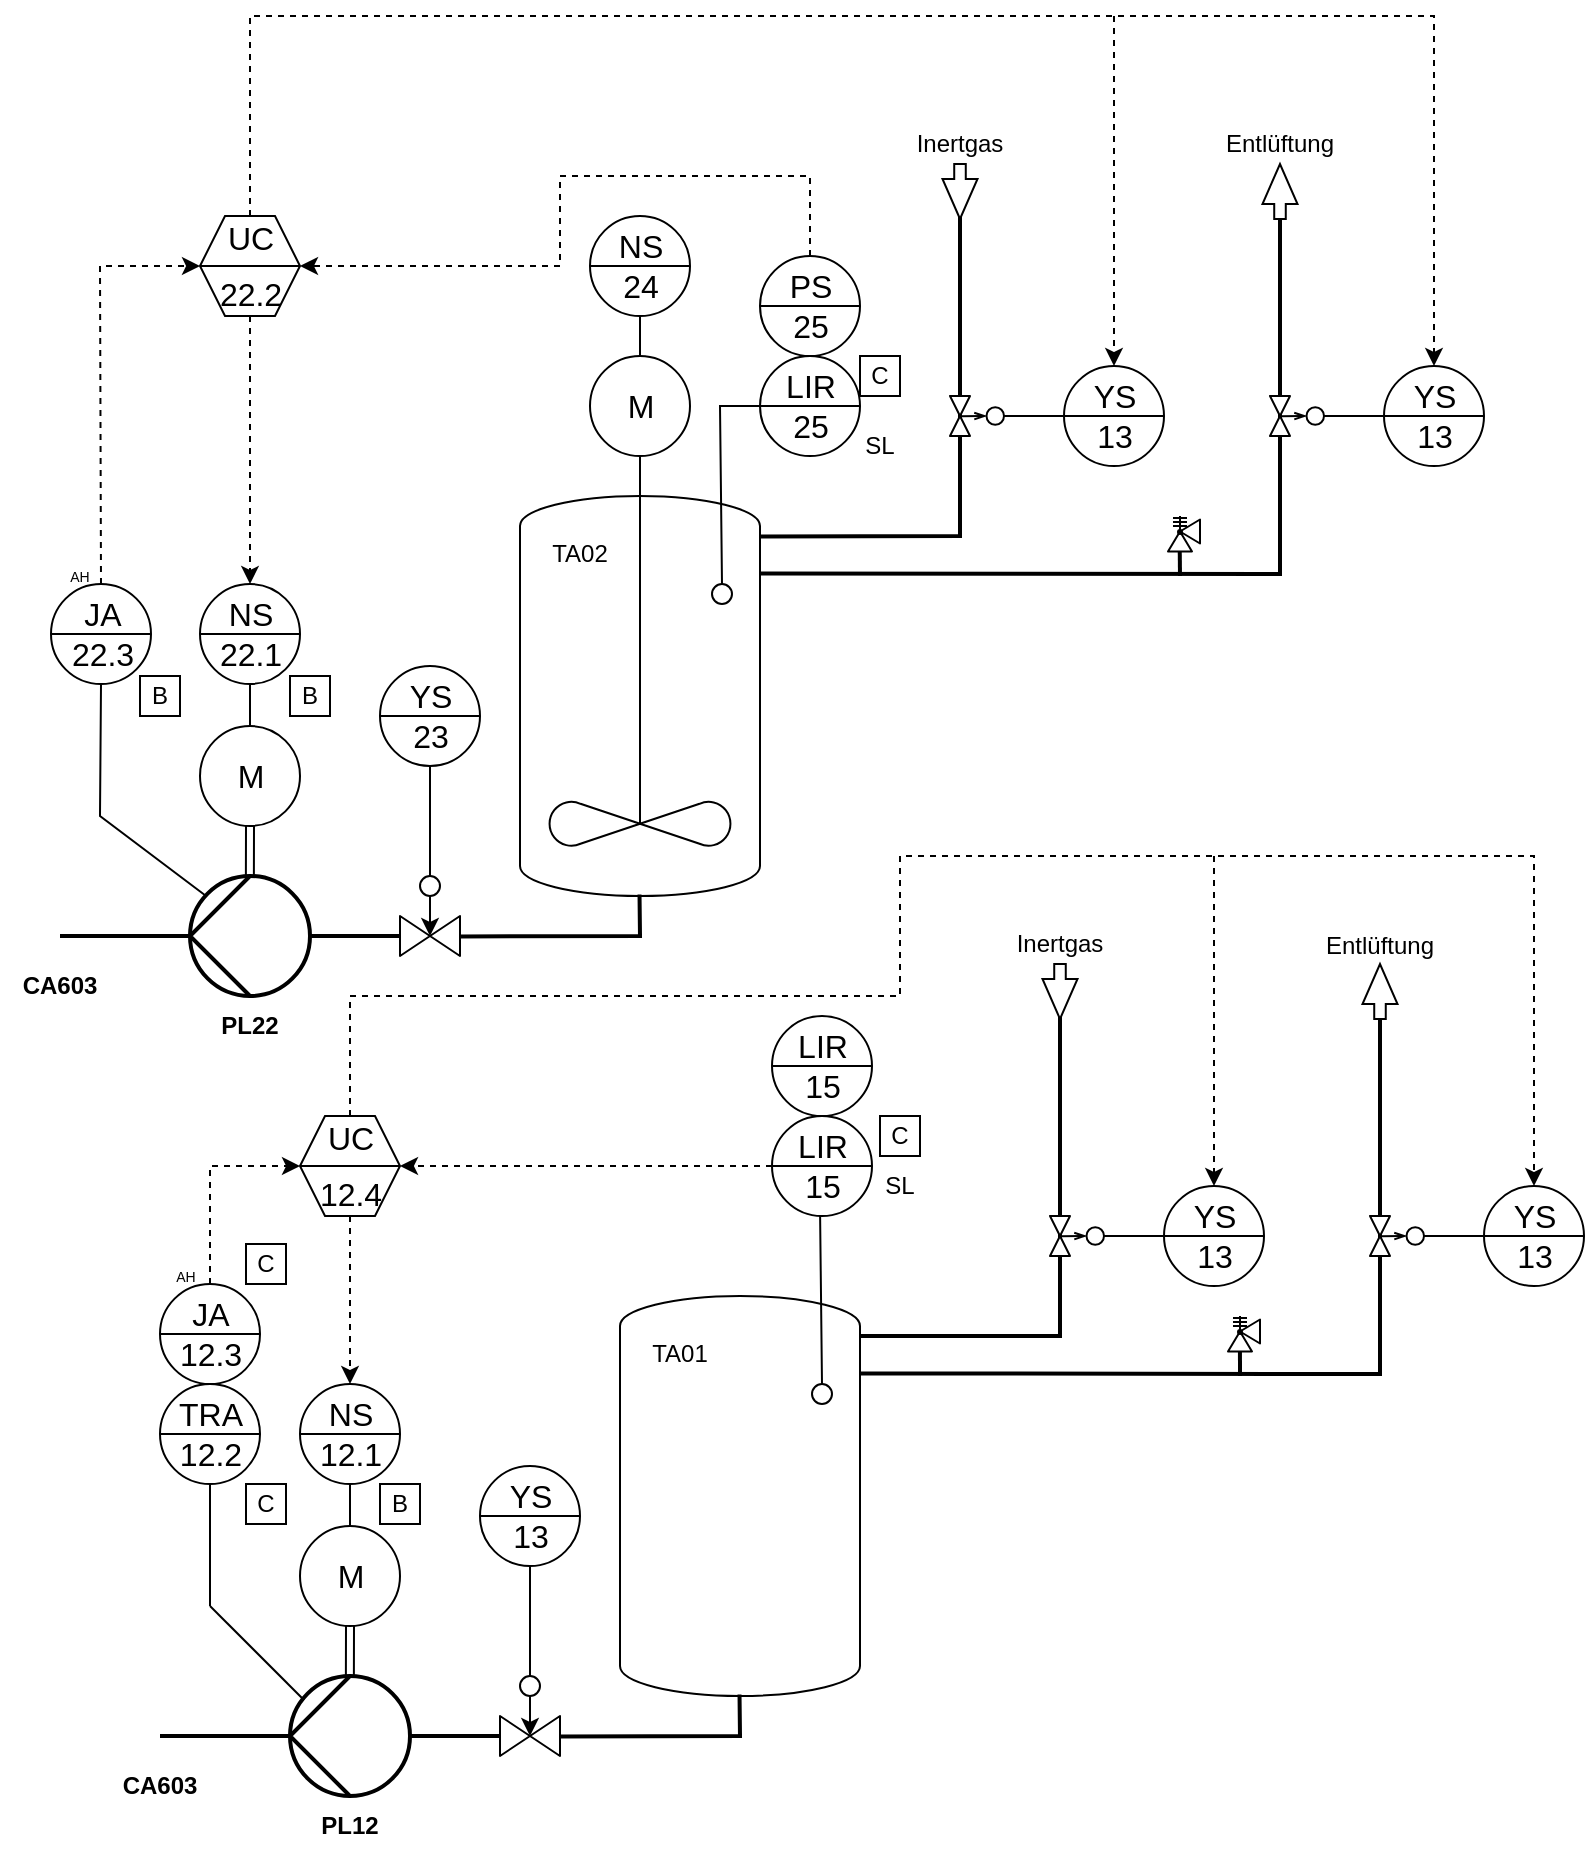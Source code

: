 <mxfile version="22.1.2" type="device">
  <diagram name="Page-1" id="qW39JcqbQnVajfrTr7IP">
    <mxGraphModel dx="665" dy="453" grid="1" gridSize="10" guides="1" tooltips="1" connect="1" arrows="1" fold="1" page="1" pageScale="1" pageWidth="850" pageHeight="1100" math="0" shadow="0">
      <root>
        <mxCell id="0" />
        <mxCell id="1" parent="0" />
        <mxCell id="VSIo94IfT64aYqF4Eojm-2" value="" style="shape=mxgraph.pid.vessels.pressurized_vessel;html=1;pointerEvents=1;align=center;verticalLabelPosition=bottom;verticalAlign=top;dashed=0;" parent="1" vertex="1">
          <mxGeometry x="380" y="260" width="120" height="200" as="geometry" />
        </mxCell>
        <mxCell id="VSIo94IfT64aYqF4Eojm-10" value="NS&lt;br style=&quot;font-size: 16px;&quot;&gt;24&lt;br style=&quot;font-size: 16px;&quot;&gt; " style="html=1;outlineConnect=0;align=center;dashed=0;aspect=fixed;shape=mxgraph.pid2inst.discInst;mounting=room;fontSize=16;" parent="1" vertex="1">
          <mxGeometry x="415" y="120" width="50" height="50" as="geometry" />
        </mxCell>
        <mxCell id="VSIo94IfT64aYqF4Eojm-12" value="M" style="dashed=0;outlineConnect=0;align=center;html=1;shape=mxgraph.pid.engines.electric_motor;fontSize=16;aspect=fixed;" parent="1" vertex="1">
          <mxGeometry x="415" y="190" width="50" height="50" as="geometry" />
        </mxCell>
        <mxCell id="VSIo94IfT64aYqF4Eojm-13" value="" style="shape=mxgraph.pid.agitators.agitator_(propeller);html=1;pointerEvents=1;align=center;verticalLabelPosition=bottom;verticalAlign=top;dashed=0;" parent="1" vertex="1">
          <mxGeometry x="394" y="304" width="92" height="132" as="geometry" />
        </mxCell>
        <mxCell id="VSIo94IfT64aYqF4Eojm-14" value="" style="endArrow=none;html=1;rounded=0;entryX=0.5;entryY=1;entryDx=0;entryDy=0;entryPerimeter=0;" parent="1" target="VSIo94IfT64aYqF4Eojm-12" edge="1">
          <mxGeometry width="50" height="50" relative="1" as="geometry">
            <mxPoint x="440" y="304" as="sourcePoint" />
            <mxPoint x="490" y="254" as="targetPoint" />
          </mxGeometry>
        </mxCell>
        <mxCell id="VSIo94IfT64aYqF4Eojm-15" value="" style="endArrow=none;html=1;rounded=0;entryX=0.5;entryY=1;entryDx=0;entryDy=0;exitX=0.5;exitY=0;exitDx=0;exitDy=0;exitPerimeter=0;" parent="1" source="VSIo94IfT64aYqF4Eojm-12" target="VSIo94IfT64aYqF4Eojm-10" edge="1">
          <mxGeometry width="50" height="50" relative="1" as="geometry">
            <mxPoint x="380" y="370" as="sourcePoint" />
            <mxPoint x="430" y="320" as="targetPoint" />
          </mxGeometry>
        </mxCell>
        <mxCell id="VSIo94IfT64aYqF4Eojm-16" value="TA02" style="text;strokeColor=none;align=center;fillColor=none;html=1;verticalAlign=middle;whiteSpace=wrap;rounded=0;" parent="1" vertex="1">
          <mxGeometry x="380" y="274" width="60" height="30" as="geometry" />
        </mxCell>
        <mxCell id="VSIo94IfT64aYqF4Eojm-18" value="" style="ellipse;whiteSpace=wrap;html=1;aspect=fixed;" parent="1" vertex="1">
          <mxGeometry x="476" y="304" width="10" height="10" as="geometry" />
        </mxCell>
        <mxCell id="VSIo94IfT64aYqF4Eojm-19" value="" style="endArrow=none;html=1;rounded=0;exitX=0.5;exitY=0;exitDx=0;exitDy=0;" parent="1" source="VSIo94IfT64aYqF4Eojm-18" target="VSIo94IfT64aYqF4Eojm-17" edge="1">
          <mxGeometry width="50" height="50" relative="1" as="geometry">
            <mxPoint x="450" y="274" as="sourcePoint" />
            <mxPoint x="500" y="224" as="targetPoint" />
            <Array as="points">
              <mxPoint x="480" y="215" />
            </Array>
          </mxGeometry>
        </mxCell>
        <mxCell id="VSIo94IfT64aYqF4Eojm-34" value="" style="verticalLabelPosition=bottom;align=center;html=1;verticalAlign=top;pointerEvents=1;dashed=0;shape=mxgraph.pid2valves.valve;valveType=gate" parent="1" vertex="1">
          <mxGeometry x="320" y="470" width="30" height="20" as="geometry" />
        </mxCell>
        <mxCell id="VSIo94IfT64aYqF4Eojm-35" value="&lt;font style=&quot;font-size: 16px;&quot;&gt;YS&lt;br&gt;23&lt;/font&gt;&lt;br&gt; " style="html=1;outlineConnect=0;align=center;dashed=0;aspect=fixed;shape=mxgraph.pid2inst.discInst;mounting=room" parent="1" vertex="1">
          <mxGeometry x="310" y="345" width="50" height="50" as="geometry" />
        </mxCell>
        <mxCell id="VSIo94IfT64aYqF4Eojm-36" value="" style="group" parent="1" vertex="1" connectable="0">
          <mxGeometry x="500" y="190" width="90" height="60" as="geometry" />
        </mxCell>
        <mxCell id="VSIo94IfT64aYqF4Eojm-17" value="LIR&lt;br style=&quot;font-size: 16px;&quot;&gt;25&lt;br style=&quot;font-size: 16px;&quot;&gt; " style="html=1;outlineConnect=0;align=center;dashed=0;aspect=fixed;shape=mxgraph.pid2inst.discInst;mounting=room;fontSize=16;" parent="VSIo94IfT64aYqF4Eojm-36" vertex="1">
          <mxGeometry width="50" height="50" as="geometry" />
        </mxCell>
        <mxCell id="VSIo94IfT64aYqF4Eojm-20" value="SL" style="text;strokeColor=none;align=center;fillColor=none;html=1;verticalAlign=middle;whiteSpace=wrap;rounded=0;" parent="VSIo94IfT64aYqF4Eojm-36" vertex="1">
          <mxGeometry x="30" y="30" width="60" height="30" as="geometry" />
        </mxCell>
        <mxCell id="LFD4L2ISdzCojTMqFrCi-5" value="C" style="rounded=0;whiteSpace=wrap;html=1;" parent="VSIo94IfT64aYqF4Eojm-36" vertex="1">
          <mxGeometry x="50" width="20" height="20" as="geometry" />
        </mxCell>
        <mxCell id="VSIo94IfT64aYqF4Eojm-37" value="" style="endArrow=none;html=1;rounded=0;exitX=1;exitY=0.512;exitDx=0;exitDy=0;exitPerimeter=0;entryX=0.498;entryY=0.996;entryDx=0;entryDy=0;entryPerimeter=0;strokeWidth=2;" parent="1" source="VSIo94IfT64aYqF4Eojm-34" target="VSIo94IfT64aYqF4Eojm-2" edge="1">
          <mxGeometry width="50" height="50" relative="1" as="geometry">
            <mxPoint x="390" y="430" as="sourcePoint" />
            <mxPoint x="440" y="380" as="targetPoint" />
            <Array as="points">
              <mxPoint x="440" y="480" />
            </Array>
          </mxGeometry>
        </mxCell>
        <mxCell id="VSIo94IfT64aYqF4Eojm-38" value="" style="ellipse;whiteSpace=wrap;html=1;aspect=fixed;" parent="1" vertex="1">
          <mxGeometry x="330" y="450" width="10" height="10" as="geometry" />
        </mxCell>
        <mxCell id="VSIo94IfT64aYqF4Eojm-39" style="edgeStyle=orthogonalEdgeStyle;rounded=0;orthogonalLoop=1;jettySize=auto;html=1;entryX=0.508;entryY=0.485;entryDx=0;entryDy=0;entryPerimeter=0;" parent="1" source="VSIo94IfT64aYqF4Eojm-38" target="VSIo94IfT64aYqF4Eojm-34" edge="1">
          <mxGeometry relative="1" as="geometry" />
        </mxCell>
        <mxCell id="VSIo94IfT64aYqF4Eojm-41" value="" style="endArrow=none;html=1;rounded=0;entryX=0.5;entryY=1;entryDx=0;entryDy=0;exitX=0.5;exitY=0;exitDx=0;exitDy=0;" parent="1" source="VSIo94IfT64aYqF4Eojm-38" target="VSIo94IfT64aYqF4Eojm-35" edge="1">
          <mxGeometry width="50" height="50" relative="1" as="geometry">
            <mxPoint x="310" y="450" as="sourcePoint" />
            <mxPoint x="360" y="400" as="targetPoint" />
          </mxGeometry>
        </mxCell>
        <mxCell id="VSIo94IfT64aYqF4Eojm-42" value="" style="shape=mxgraph.pid.pumps_-_din.hydraulic;html=1;pointerEvents=1;align=center;verticalLabelPosition=bottom;verticalAlign=top;dashed=0;strokeWidth=2;direction=north;" parent="1" vertex="1">
          <mxGeometry x="215" y="450" width="60" height="60" as="geometry" />
        </mxCell>
        <mxCell id="VSIo94IfT64aYqF4Eojm-43" value="&lt;font style=&quot;font-size: 16px;&quot;&gt;NS&lt;br&gt;22.1&lt;/font&gt;&lt;br&gt; " style="html=1;outlineConnect=0;align=center;dashed=0;aspect=fixed;shape=mxgraph.pid2inst.discInst;mounting=room" parent="1" vertex="1">
          <mxGeometry x="220" y="304" width="50" height="50" as="geometry" />
        </mxCell>
        <mxCell id="VSIo94IfT64aYqF4Eojm-44" value="M" style="dashed=0;outlineConnect=0;align=center;html=1;shape=mxgraph.pid.engines.electric_motor;fontSize=16;aspect=fixed;" parent="1" vertex="1">
          <mxGeometry x="220" y="375" width="50" height="50" as="geometry" />
        </mxCell>
        <mxCell id="VSIo94IfT64aYqF4Eojm-45" value="" style="shape=link;html=1;rounded=0;exitX=0.5;exitY=1;exitDx=0;exitDy=0;exitPerimeter=0;entryX=1.003;entryY=0.499;entryDx=0;entryDy=0;entryPerimeter=0;" parent="1" source="VSIo94IfT64aYqF4Eojm-44" target="VSIo94IfT64aYqF4Eojm-42" edge="1">
          <mxGeometry width="100" relative="1" as="geometry">
            <mxPoint x="300" y="465" as="sourcePoint" />
            <mxPoint x="400" y="465" as="targetPoint" />
          </mxGeometry>
        </mxCell>
        <mxCell id="VSIo94IfT64aYqF4Eojm-46" value="" style="endArrow=none;html=1;rounded=0;entryX=0.5;entryY=1;entryDx=0;entryDy=0;exitX=0.5;exitY=0;exitDx=0;exitDy=0;exitPerimeter=0;" parent="1" source="VSIo94IfT64aYqF4Eojm-44" target="VSIo94IfT64aYqF4Eojm-43" edge="1">
          <mxGeometry width="50" height="50" relative="1" as="geometry">
            <mxPoint x="250" y="405" as="sourcePoint" />
            <mxPoint x="300" y="355" as="targetPoint" />
          </mxGeometry>
        </mxCell>
        <mxCell id="VSIo94IfT64aYqF4Eojm-47" value="" style="endArrow=none;html=1;rounded=0;entryX=-0.003;entryY=0.502;entryDx=0;entryDy=0;entryPerimeter=0;exitX=0.5;exitY=1;exitDx=0;exitDy=0;exitPerimeter=0;strokeWidth=2;" parent="1" source="VSIo94IfT64aYqF4Eojm-42" target="VSIo94IfT64aYqF4Eojm-34" edge="1">
          <mxGeometry width="50" height="50" relative="1" as="geometry">
            <mxPoint x="270" y="515" as="sourcePoint" />
            <mxPoint x="320" y="465" as="targetPoint" />
          </mxGeometry>
        </mxCell>
        <mxCell id="VSIo94IfT64aYqF4Eojm-48" value="" style="endArrow=none;html=1;rounded=0;entryX=0.5;entryY=0;entryDx=0;entryDy=0;entryPerimeter=0;strokeWidth=2;" parent="1" target="VSIo94IfT64aYqF4Eojm-42" edge="1">
          <mxGeometry width="50" height="50" relative="1" as="geometry">
            <mxPoint x="150" y="480" as="sourcePoint" />
            <mxPoint x="200" y="470" as="targetPoint" />
          </mxGeometry>
        </mxCell>
        <mxCell id="VSIo94IfT64aYqF4Eojm-49" value="PL22" style="text;strokeColor=none;align=center;fillColor=none;html=1;verticalAlign=middle;whiteSpace=wrap;rounded=0;fontStyle=1" parent="1" vertex="1">
          <mxGeometry x="215" y="510" width="60" height="30" as="geometry" />
        </mxCell>
        <mxCell id="VSIo94IfT64aYqF4Eojm-50" value="CA603" style="text;strokeColor=none;align=center;fillColor=none;html=1;verticalAlign=middle;whiteSpace=wrap;rounded=0;fontStyle=1" parent="1" vertex="1">
          <mxGeometry x="120" y="490" width="60" height="30" as="geometry" />
        </mxCell>
        <mxCell id="VSIo94IfT64aYqF4Eojm-51" value="" style="shape=mxgraph.pid.vessels.pressurized_vessel;html=1;pointerEvents=1;align=center;verticalLabelPosition=bottom;verticalAlign=top;dashed=0;" parent="1" vertex="1">
          <mxGeometry x="430" y="660" width="120" height="200" as="geometry" />
        </mxCell>
        <mxCell id="VSIo94IfT64aYqF4Eojm-57" value="TA01" style="text;strokeColor=none;align=center;fillColor=none;html=1;verticalAlign=middle;whiteSpace=wrap;rounded=0;" parent="1" vertex="1">
          <mxGeometry x="430" y="674" width="60" height="30" as="geometry" />
        </mxCell>
        <mxCell id="VSIo94IfT64aYqF4Eojm-58" value="" style="ellipse;whiteSpace=wrap;html=1;aspect=fixed;" parent="1" vertex="1">
          <mxGeometry x="526" y="704" width="10" height="10" as="geometry" />
        </mxCell>
        <mxCell id="VSIo94IfT64aYqF4Eojm-59" value="" style="endArrow=none;html=1;rounded=0;exitX=0.5;exitY=0;exitDx=0;exitDy=0;" parent="1" source="VSIo94IfT64aYqF4Eojm-58" target="VSIo94IfT64aYqF4Eojm-63" edge="1">
          <mxGeometry width="50" height="50" relative="1" as="geometry">
            <mxPoint x="500" y="674" as="sourcePoint" />
            <mxPoint x="550" y="624" as="targetPoint" />
            <Array as="points">
              <mxPoint x="530" y="615" />
            </Array>
          </mxGeometry>
        </mxCell>
        <mxCell id="VSIo94IfT64aYqF4Eojm-60" value="" style="verticalLabelPosition=bottom;align=center;html=1;verticalAlign=top;pointerEvents=1;dashed=0;shape=mxgraph.pid2valves.valve;valveType=gate" parent="1" vertex="1">
          <mxGeometry x="370" y="870" width="30" height="20" as="geometry" />
        </mxCell>
        <mxCell id="VSIo94IfT64aYqF4Eojm-61" value="&lt;font style=&quot;font-size: 16px;&quot;&gt;&lt;font style=&quot;font-size: 16px;&quot;&gt;YS&lt;br&gt;&lt;/font&gt;13&lt;/font&gt;&lt;br&gt; " style="html=1;outlineConnect=0;align=center;dashed=0;aspect=fixed;shape=mxgraph.pid2inst.discInst;mounting=room" parent="1" vertex="1">
          <mxGeometry x="360" y="745" width="50" height="50" as="geometry" />
        </mxCell>
        <mxCell id="VSIo94IfT64aYqF4Eojm-62" value="" style="group" parent="1" vertex="1" connectable="0">
          <mxGeometry x="510" y="560" width="90" height="60" as="geometry" />
        </mxCell>
        <mxCell id="VSIo94IfT64aYqF4Eojm-63" value="LIR&lt;br style=&quot;font-size: 16px;&quot;&gt;15&lt;br style=&quot;font-size: 16px;&quot;&gt; " style="html=1;outlineConnect=0;align=center;dashed=0;aspect=fixed;shape=mxgraph.pid2inst.discInst;mounting=room;fontSize=16;" parent="VSIo94IfT64aYqF4Eojm-62" vertex="1">
          <mxGeometry x="-4" y="10" width="50" height="50" as="geometry" />
        </mxCell>
        <mxCell id="VSIo94IfT64aYqF4Eojm-64" value="SL" style="text;strokeColor=none;align=center;fillColor=none;html=1;verticalAlign=middle;whiteSpace=wrap;rounded=0;" parent="VSIo94IfT64aYqF4Eojm-62" vertex="1">
          <mxGeometry x="30" y="30" width="60" height="30" as="geometry" />
        </mxCell>
        <mxCell id="LFD4L2ISdzCojTMqFrCi-6" value="C" style="rounded=0;whiteSpace=wrap;html=1;" parent="VSIo94IfT64aYqF4Eojm-62" vertex="1">
          <mxGeometry x="50" y="10" width="20" height="20" as="geometry" />
        </mxCell>
        <mxCell id="VSIo94IfT64aYqF4Eojm-65" value="" style="endArrow=none;html=1;rounded=0;exitX=1;exitY=0.512;exitDx=0;exitDy=0;exitPerimeter=0;entryX=0.498;entryY=0.996;entryDx=0;entryDy=0;entryPerimeter=0;strokeWidth=2;" parent="1" source="VSIo94IfT64aYqF4Eojm-60" target="VSIo94IfT64aYqF4Eojm-51" edge="1">
          <mxGeometry width="50" height="50" relative="1" as="geometry">
            <mxPoint x="440" y="830" as="sourcePoint" />
            <mxPoint x="490" y="780" as="targetPoint" />
            <Array as="points">
              <mxPoint x="490" y="880" />
            </Array>
          </mxGeometry>
        </mxCell>
        <mxCell id="VSIo94IfT64aYqF4Eojm-66" value="" style="ellipse;whiteSpace=wrap;html=1;aspect=fixed;" parent="1" vertex="1">
          <mxGeometry x="380" y="850" width="10" height="10" as="geometry" />
        </mxCell>
        <mxCell id="VSIo94IfT64aYqF4Eojm-67" style="edgeStyle=orthogonalEdgeStyle;rounded=0;orthogonalLoop=1;jettySize=auto;html=1;entryX=0.508;entryY=0.485;entryDx=0;entryDy=0;entryPerimeter=0;" parent="1" source="VSIo94IfT64aYqF4Eojm-66" target="VSIo94IfT64aYqF4Eojm-60" edge="1">
          <mxGeometry relative="1" as="geometry" />
        </mxCell>
        <mxCell id="VSIo94IfT64aYqF4Eojm-68" value="" style="endArrow=none;html=1;rounded=0;entryX=0.5;entryY=1;entryDx=0;entryDy=0;exitX=0.5;exitY=0;exitDx=0;exitDy=0;" parent="1" source="VSIo94IfT64aYqF4Eojm-66" target="VSIo94IfT64aYqF4Eojm-61" edge="1">
          <mxGeometry width="50" height="50" relative="1" as="geometry">
            <mxPoint x="360" y="850" as="sourcePoint" />
            <mxPoint x="410" y="800" as="targetPoint" />
          </mxGeometry>
        </mxCell>
        <mxCell id="VSIo94IfT64aYqF4Eojm-69" value="" style="shape=mxgraph.pid.pumps_-_din.hydraulic;html=1;pointerEvents=1;align=center;verticalLabelPosition=bottom;verticalAlign=top;dashed=0;strokeWidth=2;direction=north;" parent="1" vertex="1">
          <mxGeometry x="265" y="850" width="60" height="60" as="geometry" />
        </mxCell>
        <mxCell id="VSIo94IfT64aYqF4Eojm-70" value="&lt;font style=&quot;font-size: 16px;&quot;&gt;NS&lt;br&gt;12.1&lt;/font&gt;&lt;br&gt; " style="html=1;outlineConnect=0;align=center;dashed=0;aspect=fixed;shape=mxgraph.pid2inst.discInst;mounting=room" parent="1" vertex="1">
          <mxGeometry x="270" y="704" width="50" height="50" as="geometry" />
        </mxCell>
        <mxCell id="VSIo94IfT64aYqF4Eojm-71" value="M" style="dashed=0;outlineConnect=0;align=center;html=1;shape=mxgraph.pid.engines.electric_motor;fontSize=16;aspect=fixed;" parent="1" vertex="1">
          <mxGeometry x="270" y="775" width="50" height="50" as="geometry" />
        </mxCell>
        <mxCell id="VSIo94IfT64aYqF4Eojm-72" value="" style="shape=link;html=1;rounded=0;exitX=0.5;exitY=1;exitDx=0;exitDy=0;exitPerimeter=0;entryX=1.003;entryY=0.499;entryDx=0;entryDy=0;entryPerimeter=0;" parent="1" source="VSIo94IfT64aYqF4Eojm-71" target="VSIo94IfT64aYqF4Eojm-69" edge="1">
          <mxGeometry width="100" relative="1" as="geometry">
            <mxPoint x="350" y="865" as="sourcePoint" />
            <mxPoint x="450" y="865" as="targetPoint" />
          </mxGeometry>
        </mxCell>
        <mxCell id="VSIo94IfT64aYqF4Eojm-73" value="" style="endArrow=none;html=1;rounded=0;entryX=0.5;entryY=1;entryDx=0;entryDy=0;exitX=0.5;exitY=0;exitDx=0;exitDy=0;exitPerimeter=0;" parent="1" source="VSIo94IfT64aYqF4Eojm-71" target="VSIo94IfT64aYqF4Eojm-70" edge="1">
          <mxGeometry width="50" height="50" relative="1" as="geometry">
            <mxPoint x="300" y="805" as="sourcePoint" />
            <mxPoint x="350" y="755" as="targetPoint" />
          </mxGeometry>
        </mxCell>
        <mxCell id="VSIo94IfT64aYqF4Eojm-74" value="" style="endArrow=none;html=1;rounded=0;entryX=-0.003;entryY=0.502;entryDx=0;entryDy=0;entryPerimeter=0;exitX=0.5;exitY=1;exitDx=0;exitDy=0;exitPerimeter=0;strokeWidth=2;" parent="1" source="VSIo94IfT64aYqF4Eojm-69" target="VSIo94IfT64aYqF4Eojm-60" edge="1">
          <mxGeometry width="50" height="50" relative="1" as="geometry">
            <mxPoint x="320" y="915" as="sourcePoint" />
            <mxPoint x="370" y="865" as="targetPoint" />
          </mxGeometry>
        </mxCell>
        <mxCell id="VSIo94IfT64aYqF4Eojm-75" value="" style="endArrow=none;html=1;rounded=0;entryX=0.5;entryY=0;entryDx=0;entryDy=0;entryPerimeter=0;strokeWidth=2;" parent="1" target="VSIo94IfT64aYqF4Eojm-69" edge="1">
          <mxGeometry width="50" height="50" relative="1" as="geometry">
            <mxPoint x="200" y="880" as="sourcePoint" />
            <mxPoint x="250" y="870" as="targetPoint" />
          </mxGeometry>
        </mxCell>
        <mxCell id="VSIo94IfT64aYqF4Eojm-76" value="PL12" style="text;strokeColor=none;align=center;fillColor=none;html=1;verticalAlign=middle;whiteSpace=wrap;rounded=0;fontStyle=1" parent="1" vertex="1">
          <mxGeometry x="265" y="910" width="60" height="30" as="geometry" />
        </mxCell>
        <mxCell id="VSIo94IfT64aYqF4Eojm-77" value="CA603" style="text;strokeColor=none;align=center;fillColor=none;html=1;verticalAlign=middle;whiteSpace=wrap;rounded=0;fontStyle=1" parent="1" vertex="1">
          <mxGeometry x="170" y="890" width="60" height="30" as="geometry" />
        </mxCell>
        <mxCell id="VSIo94IfT64aYqF4Eojm-86" style="edgeStyle=orthogonalEdgeStyle;rounded=0;orthogonalLoop=1;jettySize=auto;html=1;entryX=0.5;entryY=0;entryDx=0;entryDy=0;dashed=1;" parent="1" source="VSIo94IfT64aYqF4Eojm-78" target="VSIo94IfT64aYqF4Eojm-43" edge="1">
          <mxGeometry relative="1" as="geometry" />
        </mxCell>
        <mxCell id="VSIo94IfT64aYqF4Eojm-78" value="&lt;table cellpadding=&quot;4&quot; cellspacing=&quot;0&quot; border=&quot;0&quot; style=&quot;font-size: 16px; width: 100%; height: 100%;&quot;&gt;&lt;tbody style=&quot;font-size: 16px;&quot;&gt;&lt;tr style=&quot;font-size: 16px;&quot;&gt;&lt;td style=&quot;font-size: 16px;&quot;&gt;UC&lt;/td&gt;&lt;/tr&gt;&lt;tr style=&quot;font-size: 16px;&quot;&gt;&lt;td style=&quot;font-size: 16px;&quot;&gt;22.2&lt;br&gt;&lt;/td&gt;&lt;/tr&gt;&lt;/tbody&gt;&lt;/table&gt; " style="html=1;outlineConnect=0;align=center;dashed=0;aspect=fixed;shape=mxgraph.pid2inst.compFunc;mounting=room;fontSize=16;" parent="1" vertex="1">
          <mxGeometry x="220" y="120" width="50" height="50" as="geometry" />
        </mxCell>
        <mxCell id="VSIo94IfT64aYqF4Eojm-88" style="edgeStyle=orthogonalEdgeStyle;rounded=0;orthogonalLoop=1;jettySize=auto;html=1;entryX=0.5;entryY=0;entryDx=0;entryDy=0;dashed=1;" parent="1" source="VSIo94IfT64aYqF4Eojm-84" target="VSIo94IfT64aYqF4Eojm-70" edge="1">
          <mxGeometry relative="1" as="geometry" />
        </mxCell>
        <mxCell id="VSIo94IfT64aYqF4Eojm-84" value="&lt;table cellpadding=&quot;4&quot; cellspacing=&quot;0&quot; border=&quot;0&quot; style=&quot;font-size: 16px; width: 100%; height: 100%;&quot;&gt;&lt;tbody style=&quot;font-size: 16px;&quot;&gt;&lt;tr style=&quot;font-size: 16px;&quot;&gt;&lt;td style=&quot;font-size: 16px;&quot;&gt;UC&lt;/td&gt;&lt;/tr&gt;&lt;tr style=&quot;font-size: 16px;&quot;&gt;&lt;td style=&quot;font-size: 16px;&quot;&gt;12.4&lt;br&gt;&lt;/td&gt;&lt;/tr&gt;&lt;/tbody&gt;&lt;/table&gt; " style="html=1;outlineConnect=0;align=center;dashed=0;aspect=fixed;shape=mxgraph.pid2inst.compFunc;mounting=room;fontSize=16;" parent="1" vertex="1">
          <mxGeometry x="270" y="570" width="50" height="50" as="geometry" />
        </mxCell>
        <mxCell id="VSIo94IfT64aYqF4Eojm-85" style="edgeStyle=orthogonalEdgeStyle;rounded=0;orthogonalLoop=1;jettySize=auto;html=1;dashed=1;exitX=0.5;exitY=0;exitDx=0;exitDy=0;entryX=1;entryY=0.5;entryDx=0;entryDy=0;" parent="1" source="m_rCHdEbbgKCLCE7wBgl-74" target="VSIo94IfT64aYqF4Eojm-78" edge="1">
          <mxGeometry relative="1" as="geometry">
            <Array as="points">
              <mxPoint x="525" y="100" />
              <mxPoint x="400" y="100" />
              <mxPoint x="400" y="145" />
            </Array>
            <mxPoint x="525" y="120" as="sourcePoint" />
            <mxPoint x="400" y="140" as="targetPoint" />
          </mxGeometry>
        </mxCell>
        <mxCell id="VSIo94IfT64aYqF4Eojm-87" style="edgeStyle=orthogonalEdgeStyle;rounded=0;orthogonalLoop=1;jettySize=auto;html=1;dashed=1;" parent="1" source="VSIo94IfT64aYqF4Eojm-63" target="VSIo94IfT64aYqF4Eojm-84" edge="1">
          <mxGeometry relative="1" as="geometry" />
        </mxCell>
        <mxCell id="IkRM6xhSilAh9bvI-W9X-2" style="edgeStyle=orthogonalEdgeStyle;rounded=0;orthogonalLoop=1;jettySize=auto;html=1;entryX=0;entryY=0.5;entryDx=0;entryDy=0;dashed=1;exitX=0.5;exitY=0;exitDx=0;exitDy=0;" parent="1" source="m_rCHdEbbgKCLCE7wBgl-3" target="VSIo94IfT64aYqF4Eojm-84" edge="1">
          <mxGeometry relative="1" as="geometry">
            <Array as="points">
              <mxPoint x="225" y="595" />
            </Array>
            <mxPoint x="230" y="650" as="sourcePoint" />
          </mxGeometry>
        </mxCell>
        <mxCell id="LFD4L2ISdzCojTMqFrCi-1" value="B" style="rounded=0;whiteSpace=wrap;html=1;" parent="1" vertex="1">
          <mxGeometry x="265" y="350" width="20" height="20" as="geometry" />
        </mxCell>
        <mxCell id="LFD4L2ISdzCojTMqFrCi-2" value="B" style="rounded=0;whiteSpace=wrap;html=1;" parent="1" vertex="1">
          <mxGeometry x="310" y="754" width="20" height="20" as="geometry" />
        </mxCell>
        <mxCell id="VSIo94IfT64aYqF4Eojm-90" value="" style="endArrow=none;html=1;rounded=0;entryX=0.5;entryY=1;entryDx=0;entryDy=0;" parent="1" target="VSIo94IfT64aYqF4Eojm-89" edge="1">
          <mxGeometry width="50" height="50" relative="1" as="geometry">
            <mxPoint x="225" y="815" as="sourcePoint" />
            <mxPoint x="225" y="760" as="targetPoint" />
          </mxGeometry>
        </mxCell>
        <mxCell id="IkRM6xhSilAh9bvI-W9X-1" value="" style="endArrow=none;html=1;rounded=0;" parent="1" edge="1">
          <mxGeometry width="50" height="50" relative="1" as="geometry">
            <mxPoint x="225" y="815" as="sourcePoint" />
            <mxPoint x="272" y="862" as="targetPoint" />
          </mxGeometry>
        </mxCell>
        <mxCell id="m_rCHdEbbgKCLCE7wBgl-2" value="" style="group" parent="1" vertex="1" connectable="0">
          <mxGeometry x="200" y="654" width="55" height="70" as="geometry" />
        </mxCell>
        <mxCell id="m_rCHdEbbgKCLCE7wBgl-3" value="JA&lt;br style=&quot;font-size: 16px;&quot;&gt;12.3&lt;br style=&quot;font-size: 16px;&quot;&gt; " style="html=1;outlineConnect=0;align=center;dashed=0;aspect=fixed;shape=mxgraph.pid2inst.discInst;mounting=room;fontSize=16;" parent="m_rCHdEbbgKCLCE7wBgl-2" vertex="1">
          <mxGeometry width="50" height="50" as="geometry" />
        </mxCell>
        <mxCell id="m_rCHdEbbgKCLCE7wBgl-4" value="C" style="rounded=0;whiteSpace=wrap;html=1;" parent="1" vertex="1">
          <mxGeometry x="243" y="634" width="20" height="20" as="geometry" />
        </mxCell>
        <mxCell id="VSIo94IfT64aYqF4Eojm-89" value="TRA&lt;br style=&quot;font-size: 16px;&quot;&gt;12.2&lt;br style=&quot;font-size: 16px;&quot;&gt; " style="html=1;outlineConnect=0;align=center;dashed=0;aspect=fixed;shape=mxgraph.pid2inst.discInst;mounting=room;fontSize=16;" parent="1" vertex="1">
          <mxGeometry x="200" y="704" width="50" height="50" as="geometry" />
        </mxCell>
        <mxCell id="LFD4L2ISdzCojTMqFrCi-3" value="C" style="rounded=0;whiteSpace=wrap;html=1;" parent="1" vertex="1">
          <mxGeometry x="243" y="754" width="20" height="20" as="geometry" />
        </mxCell>
        <mxCell id="m_rCHdEbbgKCLCE7wBgl-5" value="&lt;font style=&quot;font-size: 7px;&quot;&gt;AH&lt;/font&gt;" style="text;html=1;strokeColor=none;fillColor=none;align=center;verticalAlign=middle;whiteSpace=wrap;rounded=0;" parent="1" vertex="1">
          <mxGeometry x="183" y="634" width="60" height="30" as="geometry" />
        </mxCell>
        <mxCell id="m_rCHdEbbgKCLCE7wBgl-13" value="JA&lt;br style=&quot;font-size: 16px;&quot;&gt;22.3&lt;br style=&quot;font-size: 16px;&quot;&gt; " style="html=1;outlineConnect=0;align=center;dashed=0;aspect=fixed;shape=mxgraph.pid2inst.discInst;mounting=room;fontSize=16;" parent="1" vertex="1">
          <mxGeometry x="145.5" y="304" width="50" height="50" as="geometry" />
        </mxCell>
        <mxCell id="m_rCHdEbbgKCLCE7wBgl-14" value="B" style="rounded=0;whiteSpace=wrap;html=1;" parent="1" vertex="1">
          <mxGeometry x="190" y="350" width="20" height="20" as="geometry" />
        </mxCell>
        <mxCell id="m_rCHdEbbgKCLCE7wBgl-15" value="&lt;font style=&quot;font-size: 7px;&quot;&gt;AH&lt;/font&gt;" style="text;html=1;strokeColor=none;fillColor=none;align=center;verticalAlign=middle;whiteSpace=wrap;rounded=0;" parent="1" vertex="1">
          <mxGeometry x="130" y="284" width="60" height="30" as="geometry" />
        </mxCell>
        <mxCell id="m_rCHdEbbgKCLCE7wBgl-16" value="" style="endArrow=none;html=1;rounded=0;entryX=0.5;entryY=1;entryDx=0;entryDy=0;exitX=0.839;exitY=0.126;exitDx=0;exitDy=0;exitPerimeter=0;" parent="1" source="VSIo94IfT64aYqF4Eojm-42" target="m_rCHdEbbgKCLCE7wBgl-13" edge="1">
          <mxGeometry width="50" height="50" relative="1" as="geometry">
            <mxPoint x="100" y="460" as="sourcePoint" />
            <mxPoint x="150" y="410" as="targetPoint" />
            <Array as="points">
              <mxPoint x="170" y="420" />
            </Array>
          </mxGeometry>
        </mxCell>
        <mxCell id="m_rCHdEbbgKCLCE7wBgl-17" value="" style="endArrow=classic;html=1;rounded=0;exitX=0.5;exitY=0;exitDx=0;exitDy=0;entryX=0;entryY=0.5;entryDx=0;entryDy=0;dashed=1;" parent="1" source="m_rCHdEbbgKCLCE7wBgl-13" target="VSIo94IfT64aYqF4Eojm-78" edge="1">
          <mxGeometry width="50" height="50" relative="1" as="geometry">
            <mxPoint x="210" y="300" as="sourcePoint" />
            <mxPoint x="170" y="209.888" as="targetPoint" />
            <Array as="points">
              <mxPoint x="170" y="145" />
            </Array>
          </mxGeometry>
        </mxCell>
        <mxCell id="m_rCHdEbbgKCLCE7wBgl-19" value="" style="endArrow=none;html=1;rounded=0;exitX=1.001;exitY=0.101;exitDx=0;exitDy=0;exitPerimeter=0;strokeWidth=2;" parent="1" source="VSIo94IfT64aYqF4Eojm-2" edge="1">
          <mxGeometry width="50" height="50" relative="1" as="geometry">
            <mxPoint x="500.0" y="274.0" as="sourcePoint" />
            <mxPoint x="600" y="120" as="targetPoint" />
            <Array as="points">
              <mxPoint x="600" y="280" />
            </Array>
          </mxGeometry>
        </mxCell>
        <mxCell id="m_rCHdEbbgKCLCE7wBgl-20" value="" style="endArrow=none;html=1;rounded=0;exitX=1.001;exitY=0.101;exitDx=0;exitDy=0;exitPerimeter=0;strokeWidth=2;" parent="1" edge="1">
          <mxGeometry width="50" height="50" relative="1" as="geometry">
            <mxPoint x="500" y="298.71" as="sourcePoint" />
            <mxPoint x="760" y="120" as="targetPoint" />
            <Array as="points">
              <mxPoint x="760" y="299" />
            </Array>
          </mxGeometry>
        </mxCell>
        <mxCell id="m_rCHdEbbgKCLCE7wBgl-21" value="" style="endArrow=none;html=1;rounded=0;exitX=1.001;exitY=0.101;exitDx=0;exitDy=0;exitPerimeter=0;strokeWidth=2;" parent="1" edge="1">
          <mxGeometry width="50" height="50" relative="1" as="geometry">
            <mxPoint x="550" y="680" as="sourcePoint" />
            <mxPoint x="650" y="520" as="targetPoint" />
            <Array as="points">
              <mxPoint x="650" y="680" />
            </Array>
          </mxGeometry>
        </mxCell>
        <mxCell id="m_rCHdEbbgKCLCE7wBgl-22" value="" style="endArrow=none;html=1;rounded=0;exitX=1.001;exitY=0.101;exitDx=0;exitDy=0;exitPerimeter=0;strokeWidth=2;" parent="1" edge="1">
          <mxGeometry width="50" height="50" relative="1" as="geometry">
            <mxPoint x="550" y="698.71" as="sourcePoint" />
            <mxPoint x="810" y="520" as="targetPoint" />
            <Array as="points">
              <mxPoint x="810" y="699" />
            </Array>
          </mxGeometry>
        </mxCell>
        <mxCell id="m_rCHdEbbgKCLCE7wBgl-23" value="" style="html=1;shadow=0;dashed=0;align=center;verticalAlign=middle;shape=mxgraph.arrows2.arrow;dy=0.67;dx=20;notch=0;rotation=-90;direction=west;" parent="1" vertex="1">
          <mxGeometry x="586.25" y="99" width="27.5" height="17.5" as="geometry" />
        </mxCell>
        <mxCell id="m_rCHdEbbgKCLCE7wBgl-24" value="" style="html=1;shadow=0;dashed=0;align=center;verticalAlign=middle;shape=mxgraph.arrows2.arrow;dy=0.67;dx=20;notch=0;rotation=90;direction=west;" parent="1" vertex="1">
          <mxGeometry x="746.25" y="99" width="27.5" height="17.5" as="geometry" />
        </mxCell>
        <mxCell id="m_rCHdEbbgKCLCE7wBgl-25" value="" style="html=1;shadow=0;dashed=0;align=center;verticalAlign=middle;shape=mxgraph.arrows2.arrow;dy=0.67;dx=20;notch=0;rotation=-90;direction=west;" parent="1" vertex="1">
          <mxGeometry x="636.25" y="499" width="27.5" height="17.5" as="geometry" />
        </mxCell>
        <mxCell id="m_rCHdEbbgKCLCE7wBgl-26" value="" style="html=1;shadow=0;dashed=0;align=center;verticalAlign=middle;shape=mxgraph.arrows2.arrow;dy=0.67;dx=20;notch=0;rotation=90;direction=west;" parent="1" vertex="1">
          <mxGeometry x="796.25" y="499" width="27.5" height="17.5" as="geometry" />
        </mxCell>
        <mxCell id="m_rCHdEbbgKCLCE7wBgl-27" value="Inertgas" style="text;html=1;strokeColor=none;fillColor=none;align=center;verticalAlign=middle;whiteSpace=wrap;rounded=0;" parent="1" vertex="1">
          <mxGeometry x="620" y="469" width="60" height="30" as="geometry" />
        </mxCell>
        <mxCell id="m_rCHdEbbgKCLCE7wBgl-28" value="Entlüftung" style="text;html=1;strokeColor=none;fillColor=none;align=center;verticalAlign=middle;whiteSpace=wrap;rounded=0;" parent="1" vertex="1">
          <mxGeometry x="780" y="470" width="60" height="30" as="geometry" />
        </mxCell>
        <mxCell id="m_rCHdEbbgKCLCE7wBgl-46" value="&lt;font style=&quot;font-size: 16px;&quot;&gt;&lt;font style=&quot;font-size: 16px;&quot;&gt;YS&lt;br&gt;&lt;/font&gt;13&lt;/font&gt;&lt;br&gt; " style="html=1;outlineConnect=0;align=center;dashed=0;aspect=fixed;shape=mxgraph.pid2inst.discInst;mounting=room" parent="1" vertex="1">
          <mxGeometry x="702" y="605" width="50" height="50" as="geometry" />
        </mxCell>
        <mxCell id="m_rCHdEbbgKCLCE7wBgl-34" value="" style="endArrow=none;html=1;rounded=0;exitX=1;exitY=0.5;exitDx=0;exitDy=0;entryX=0;entryY=0.5;entryDx=0;entryDy=0;" parent="1" source="m_rCHdEbbgKCLCE7wBgl-31" edge="1">
          <mxGeometry width="50" height="50" relative="1" as="geometry">
            <mxPoint x="639.5" y="655" as="sourcePoint" />
            <mxPoint x="702" y="630" as="targetPoint" />
          </mxGeometry>
        </mxCell>
        <mxCell id="m_rCHdEbbgKCLCE7wBgl-31" value="" style="ellipse;whiteSpace=wrap;html=1;aspect=fixed;container=0;" parent="1" vertex="1">
          <mxGeometry x="663.25" y="625.62" width="8.75" height="8.75" as="geometry" />
        </mxCell>
        <mxCell id="m_rCHdEbbgKCLCE7wBgl-32" value="" style="verticalLabelPosition=bottom;align=center;html=1;verticalAlign=top;pointerEvents=1;dashed=0;shape=mxgraph.pid2valves.valve;valveType=gate;rotation=90;container=0;" parent="1" vertex="1">
          <mxGeometry x="640" y="625" width="20" height="10" as="geometry" />
        </mxCell>
        <mxCell id="m_rCHdEbbgKCLCE7wBgl-33" value="" style="endArrow=openThin;html=1;rounded=0;strokeWidth=1;endFill=0;exitX=0.504;exitY=0.504;exitDx=0;exitDy=0;endSize=4;startSize=6;jumpSize=6;sourcePerimeterSpacing=-1;startArrow=none;startFill=0;exitPerimeter=0;entryX=0;entryY=0.5;entryDx=0;entryDy=0;" parent="1" source="m_rCHdEbbgKCLCE7wBgl-32" target="m_rCHdEbbgKCLCE7wBgl-31" edge="1">
          <mxGeometry width="50" height="50" relative="1" as="geometry">
            <mxPoint x="700.5" y="629.92" as="sourcePoint" />
            <mxPoint x="670" y="650" as="targetPoint" />
          </mxGeometry>
        </mxCell>
        <mxCell id="m_rCHdEbbgKCLCE7wBgl-54" value="&lt;font style=&quot;font-size: 16px;&quot;&gt;&lt;font style=&quot;font-size: 16px;&quot;&gt;YS&lt;br&gt;&lt;/font&gt;13&lt;/font&gt;&lt;br&gt; " style="html=1;outlineConnect=0;align=center;dashed=0;aspect=fixed;shape=mxgraph.pid2inst.discInst;mounting=room" parent="1" vertex="1">
          <mxGeometry x="652" y="195" width="50" height="50" as="geometry" />
        </mxCell>
        <mxCell id="m_rCHdEbbgKCLCE7wBgl-55" value="" style="endArrow=none;html=1;rounded=0;exitX=1;exitY=0.5;exitDx=0;exitDy=0;entryX=0;entryY=0.5;entryDx=0;entryDy=0;" parent="1" source="m_rCHdEbbgKCLCE7wBgl-56" edge="1">
          <mxGeometry width="50" height="50" relative="1" as="geometry">
            <mxPoint x="589.5" y="245" as="sourcePoint" />
            <mxPoint x="652" y="220" as="targetPoint" />
          </mxGeometry>
        </mxCell>
        <mxCell id="m_rCHdEbbgKCLCE7wBgl-56" value="" style="ellipse;whiteSpace=wrap;html=1;aspect=fixed;container=0;" parent="1" vertex="1">
          <mxGeometry x="613.25" y="215.62" width="8.75" height="8.75" as="geometry" />
        </mxCell>
        <mxCell id="m_rCHdEbbgKCLCE7wBgl-57" value="" style="verticalLabelPosition=bottom;align=center;html=1;verticalAlign=top;pointerEvents=1;dashed=0;shape=mxgraph.pid2valves.valve;valveType=gate;rotation=90;container=0;" parent="1" vertex="1">
          <mxGeometry x="590" y="215" width="20" height="10" as="geometry" />
        </mxCell>
        <mxCell id="m_rCHdEbbgKCLCE7wBgl-58" value="" style="endArrow=openThin;html=1;rounded=0;strokeWidth=1;endFill=0;exitX=0.504;exitY=0.504;exitDx=0;exitDy=0;endSize=4;startSize=6;jumpSize=6;sourcePerimeterSpacing=-1;startArrow=none;startFill=0;exitPerimeter=0;entryX=0;entryY=0.5;entryDx=0;entryDy=0;" parent="1" source="m_rCHdEbbgKCLCE7wBgl-57" target="m_rCHdEbbgKCLCE7wBgl-56" edge="1">
          <mxGeometry width="50" height="50" relative="1" as="geometry">
            <mxPoint x="650.5" y="219.92" as="sourcePoint" />
            <mxPoint x="620" y="240" as="targetPoint" />
          </mxGeometry>
        </mxCell>
        <mxCell id="m_rCHdEbbgKCLCE7wBgl-59" value="" style="group" parent="1" vertex="1" connectable="0">
          <mxGeometry x="805" y="605" width="107" height="50" as="geometry" />
        </mxCell>
        <mxCell id="m_rCHdEbbgKCLCE7wBgl-36" value="" style="group" parent="m_rCHdEbbgKCLCE7wBgl-59" vertex="1" connectable="0">
          <mxGeometry y="15" width="57" height="20" as="geometry" />
        </mxCell>
        <mxCell id="m_rCHdEbbgKCLCE7wBgl-37" value="" style="endArrow=none;html=1;rounded=0;exitX=1;exitY=0.5;exitDx=0;exitDy=0;entryX=0;entryY=0.5;entryDx=0;entryDy=0;" parent="m_rCHdEbbgKCLCE7wBgl-36" source="m_rCHdEbbgKCLCE7wBgl-38" edge="1">
          <mxGeometry width="50" height="50" relative="1" as="geometry">
            <mxPoint x="-5.5" y="35" as="sourcePoint" />
            <mxPoint x="57" y="10" as="targetPoint" />
          </mxGeometry>
        </mxCell>
        <mxCell id="m_rCHdEbbgKCLCE7wBgl-38" value="" style="ellipse;whiteSpace=wrap;html=1;aspect=fixed;container=0;" parent="m_rCHdEbbgKCLCE7wBgl-36" vertex="1">
          <mxGeometry x="18.25" y="5.62" width="8.75" height="8.75" as="geometry" />
        </mxCell>
        <mxCell id="m_rCHdEbbgKCLCE7wBgl-39" value="" style="verticalLabelPosition=bottom;align=center;html=1;verticalAlign=top;pointerEvents=1;dashed=0;shape=mxgraph.pid2valves.valve;valveType=gate;rotation=90;container=0;" parent="m_rCHdEbbgKCLCE7wBgl-36" vertex="1">
          <mxGeometry x="-5" y="5" width="20" height="10" as="geometry" />
        </mxCell>
        <mxCell id="m_rCHdEbbgKCLCE7wBgl-40" value="" style="endArrow=openThin;html=1;rounded=0;strokeWidth=1;endFill=0;exitX=0.504;exitY=0.504;exitDx=0;exitDy=0;endSize=4;startSize=6;jumpSize=6;sourcePerimeterSpacing=-1;startArrow=none;startFill=0;exitPerimeter=0;entryX=0;entryY=0.5;entryDx=0;entryDy=0;" parent="m_rCHdEbbgKCLCE7wBgl-36" source="m_rCHdEbbgKCLCE7wBgl-39" target="m_rCHdEbbgKCLCE7wBgl-38" edge="1">
          <mxGeometry width="50" height="50" relative="1" as="geometry">
            <mxPoint x="55.5" y="9.92" as="sourcePoint" />
            <mxPoint x="25" y="30" as="targetPoint" />
          </mxGeometry>
        </mxCell>
        <mxCell id="m_rCHdEbbgKCLCE7wBgl-47" value="&lt;font style=&quot;font-size: 16px;&quot;&gt;&lt;font style=&quot;font-size: 16px;&quot;&gt;YS&lt;br&gt;&lt;/font&gt;13&lt;/font&gt;&lt;br&gt; " style="html=1;outlineConnect=0;align=center;dashed=0;aspect=fixed;shape=mxgraph.pid2inst.discInst;mounting=room" parent="m_rCHdEbbgKCLCE7wBgl-59" vertex="1">
          <mxGeometry x="57" width="50" height="50" as="geometry" />
        </mxCell>
        <mxCell id="m_rCHdEbbgKCLCE7wBgl-68" value="Inertgas" style="text;html=1;strokeColor=none;fillColor=none;align=center;verticalAlign=middle;whiteSpace=wrap;rounded=0;" parent="1" vertex="1">
          <mxGeometry x="570" y="69" width="60" height="30" as="geometry" />
        </mxCell>
        <mxCell id="m_rCHdEbbgKCLCE7wBgl-69" value="Entlüftung" style="text;html=1;strokeColor=none;fillColor=none;align=center;verticalAlign=middle;whiteSpace=wrap;rounded=0;" parent="1" vertex="1">
          <mxGeometry x="730" y="69" width="60" height="30" as="geometry" />
        </mxCell>
        <mxCell id="m_rCHdEbbgKCLCE7wBgl-72" value="" style="group" parent="1" vertex="1" connectable="0">
          <mxGeometry x="755" y="195" width="107" height="50" as="geometry" />
        </mxCell>
        <mxCell id="m_rCHdEbbgKCLCE7wBgl-66" value="&lt;font style=&quot;font-size: 16px;&quot;&gt;&lt;font style=&quot;font-size: 16px;&quot;&gt;YS&lt;br&gt;&lt;/font&gt;13&lt;/font&gt;&lt;br&gt; " style="html=1;outlineConnect=0;align=center;dashed=0;aspect=fixed;shape=mxgraph.pid2inst.discInst;mounting=room;container=0;" parent="m_rCHdEbbgKCLCE7wBgl-72" vertex="1">
          <mxGeometry x="57" width="50" height="50" as="geometry" />
        </mxCell>
        <mxCell id="m_rCHdEbbgKCLCE7wBgl-62" value="" style="endArrow=none;html=1;rounded=0;exitX=1;exitY=0.5;exitDx=0;exitDy=0;entryX=0;entryY=0.5;entryDx=0;entryDy=0;" parent="m_rCHdEbbgKCLCE7wBgl-72" source="m_rCHdEbbgKCLCE7wBgl-63" edge="1">
          <mxGeometry width="50" height="50" relative="1" as="geometry">
            <mxPoint x="-5.5" y="50" as="sourcePoint" />
            <mxPoint x="57" y="25" as="targetPoint" />
          </mxGeometry>
        </mxCell>
        <mxCell id="m_rCHdEbbgKCLCE7wBgl-63" value="" style="ellipse;whiteSpace=wrap;html=1;aspect=fixed;container=0;" parent="m_rCHdEbbgKCLCE7wBgl-72" vertex="1">
          <mxGeometry x="18.25" y="20.62" width="8.75" height="8.75" as="geometry" />
        </mxCell>
        <mxCell id="m_rCHdEbbgKCLCE7wBgl-64" value="" style="verticalLabelPosition=bottom;align=center;html=1;verticalAlign=top;pointerEvents=1;dashed=0;shape=mxgraph.pid2valves.valve;valveType=gate;rotation=90;container=0;" parent="m_rCHdEbbgKCLCE7wBgl-72" vertex="1">
          <mxGeometry x="-5" y="20" width="20" height="10" as="geometry" />
        </mxCell>
        <mxCell id="m_rCHdEbbgKCLCE7wBgl-65" value="" style="endArrow=openThin;html=1;rounded=0;strokeWidth=1;endFill=0;exitX=0.504;exitY=0.504;exitDx=0;exitDy=0;endSize=4;startSize=6;jumpSize=6;sourcePerimeterSpacing=-1;startArrow=none;startFill=0;exitPerimeter=0;entryX=0;entryY=0.5;entryDx=0;entryDy=0;" parent="m_rCHdEbbgKCLCE7wBgl-72" source="m_rCHdEbbgKCLCE7wBgl-64" target="m_rCHdEbbgKCLCE7wBgl-63" edge="1">
          <mxGeometry width="50" height="50" relative="1" as="geometry">
            <mxPoint x="55.5" y="24.92" as="sourcePoint" />
            <mxPoint x="25" y="45" as="targetPoint" />
          </mxGeometry>
        </mxCell>
        <mxCell id="m_rCHdEbbgKCLCE7wBgl-73" value="LIR&lt;br style=&quot;font-size: 16px;&quot;&gt;15&lt;br style=&quot;font-size: 16px;&quot;&gt; " style="html=1;outlineConnect=0;align=center;dashed=0;aspect=fixed;shape=mxgraph.pid2inst.discInst;mounting=room;fontSize=16;" parent="1" vertex="1">
          <mxGeometry x="506" y="520" width="50" height="50" as="geometry" />
        </mxCell>
        <mxCell id="m_rCHdEbbgKCLCE7wBgl-74" value="PS&lt;br style=&quot;font-size: 16px;&quot;&gt;25&lt;br style=&quot;font-size: 16px;&quot;&gt; " style="html=1;outlineConnect=0;align=center;dashed=0;aspect=fixed;shape=mxgraph.pid2inst.discInst;mounting=room;fontSize=16;" parent="1" vertex="1">
          <mxGeometry x="500" y="140" width="50" height="50" as="geometry" />
        </mxCell>
        <mxCell id="m_rCHdEbbgKCLCE7wBgl-75" value="" style="endArrow=classic;html=1;rounded=0;exitX=0.5;exitY=0;exitDx=0;exitDy=0;entryX=0.5;entryY=0;entryDx=0;entryDy=0;dashed=1;" parent="1" source="VSIo94IfT64aYqF4Eojm-78" target="m_rCHdEbbgKCLCE7wBgl-66" edge="1">
          <mxGeometry width="50" height="50" relative="1" as="geometry">
            <mxPoint x="340" y="220" as="sourcePoint" />
            <mxPoint x="849.5" y="170" as="targetPoint" />
            <Array as="points">
              <mxPoint x="245" y="20" />
              <mxPoint x="837" y="20" />
            </Array>
          </mxGeometry>
        </mxCell>
        <mxCell id="m_rCHdEbbgKCLCE7wBgl-76" value="" style="endArrow=classic;html=1;rounded=0;entryX=0.5;entryY=0;entryDx=0;entryDy=0;dashed=1;" parent="1" target="m_rCHdEbbgKCLCE7wBgl-54" edge="1">
          <mxGeometry width="50" height="50" relative="1" as="geometry">
            <mxPoint x="677" y="20" as="sourcePoint" />
            <mxPoint x="720" y="140" as="targetPoint" />
          </mxGeometry>
        </mxCell>
        <mxCell id="m_rCHdEbbgKCLCE7wBgl-77" value="" style="endArrow=classic;html=1;rounded=0;exitX=0.5;exitY=0;exitDx=0;exitDy=0;entryX=0.5;entryY=0;entryDx=0;entryDy=0;dashed=1;" parent="1" source="VSIo94IfT64aYqF4Eojm-84" target="m_rCHdEbbgKCLCE7wBgl-47" edge="1">
          <mxGeometry width="50" height="50" relative="1" as="geometry">
            <mxPoint x="550" y="590" as="sourcePoint" />
            <mxPoint x="600" y="540" as="targetPoint" />
            <Array as="points">
              <mxPoint x="295" y="510" />
              <mxPoint x="570" y="510" />
              <mxPoint x="570" y="440" />
              <mxPoint x="887" y="440" />
            </Array>
          </mxGeometry>
        </mxCell>
        <mxCell id="m_rCHdEbbgKCLCE7wBgl-78" value="" style="endArrow=classic;html=1;rounded=0;entryX=0.5;entryY=0;entryDx=0;entryDy=0;dashed=1;" parent="1" target="m_rCHdEbbgKCLCE7wBgl-46" edge="1">
          <mxGeometry width="50" height="50" relative="1" as="geometry">
            <mxPoint x="727" y="440" as="sourcePoint" />
            <mxPoint x="600" y="540" as="targetPoint" />
          </mxGeometry>
        </mxCell>
        <mxCell id="mbKNSZFpay1g3s0EXpYs-1" value="" style="group" vertex="1" connectable="0" parent="1">
          <mxGeometry x="700" y="270" width="20" height="17.75" as="geometry" />
        </mxCell>
        <mxCell id="mbKNSZFpay1g3s0EXpYs-2" value="" style="verticalLabelPosition=bottom;align=center;html=1;verticalAlign=top;pointerEvents=1;dashed=0;shape=mxgraph.pid2valves.valve;valveType=angle;actuator=none" vertex="1" parent="mbKNSZFpay1g3s0EXpYs-1">
          <mxGeometry y="1.75" width="20" height="16" as="geometry" />
        </mxCell>
        <mxCell id="mbKNSZFpay1g3s0EXpYs-3" value="" style="ellipse;whiteSpace=wrap;html=1;aspect=fixed;fillColor=#000000;gradientColor=default;" vertex="1" parent="mbKNSZFpay1g3s0EXpYs-1">
          <mxGeometry x="9" y="7" width="2" height="2" as="geometry" />
        </mxCell>
        <mxCell id="mbKNSZFpay1g3s0EXpYs-4" value="" style="endArrow=none;html=1;rounded=0;exitX=0.5;exitY=0;exitDx=0;exitDy=0;" edge="1" parent="mbKNSZFpay1g3s0EXpYs-1" source="mbKNSZFpay1g3s0EXpYs-3">
          <mxGeometry width="50" height="50" relative="1" as="geometry">
            <mxPoint x="21" y="10" as="sourcePoint" />
            <mxPoint x="10" as="targetPoint" />
          </mxGeometry>
        </mxCell>
        <mxCell id="mbKNSZFpay1g3s0EXpYs-5" value="" style="endArrow=none;html=1;rounded=0;" edge="1" parent="mbKNSZFpay1g3s0EXpYs-1">
          <mxGeometry width="50" height="50" relative="1" as="geometry">
            <mxPoint x="6.5" y="5" as="sourcePoint" />
            <mxPoint x="13.5" y="4.972" as="targetPoint" />
          </mxGeometry>
        </mxCell>
        <mxCell id="mbKNSZFpay1g3s0EXpYs-6" value="" style="endArrow=none;html=1;rounded=0;" edge="1" parent="mbKNSZFpay1g3s0EXpYs-1">
          <mxGeometry width="50" height="50" relative="1" as="geometry">
            <mxPoint x="6.5" y="3" as="sourcePoint" />
            <mxPoint x="13.5" y="2.972" as="targetPoint" />
          </mxGeometry>
        </mxCell>
        <mxCell id="mbKNSZFpay1g3s0EXpYs-7" value="" style="endArrow=none;html=1;rounded=0;" edge="1" parent="mbKNSZFpay1g3s0EXpYs-1">
          <mxGeometry width="50" height="50" relative="1" as="geometry">
            <mxPoint x="6.5" y="1" as="sourcePoint" />
            <mxPoint x="13.5" y="1" as="targetPoint" />
          </mxGeometry>
        </mxCell>
        <mxCell id="mbKNSZFpay1g3s0EXpYs-8" value="" style="endArrow=none;html=1;rounded=0;entryX=0.494;entryY=1.014;entryDx=0;entryDy=0;entryPerimeter=0;strokeWidth=2;" edge="1" parent="1" target="mbKNSZFpay1g3s0EXpYs-2">
          <mxGeometry width="50" height="50" relative="1" as="geometry">
            <mxPoint x="710" y="300" as="sourcePoint" />
            <mxPoint x="750" y="270" as="targetPoint" />
          </mxGeometry>
        </mxCell>
        <mxCell id="mbKNSZFpay1g3s0EXpYs-9" value="" style="group" vertex="1" connectable="0" parent="1">
          <mxGeometry x="730" y="670" width="20" height="17.75" as="geometry" />
        </mxCell>
        <mxCell id="mbKNSZFpay1g3s0EXpYs-10" value="" style="verticalLabelPosition=bottom;align=center;html=1;verticalAlign=top;pointerEvents=1;dashed=0;shape=mxgraph.pid2valves.valve;valveType=angle;actuator=none" vertex="1" parent="mbKNSZFpay1g3s0EXpYs-9">
          <mxGeometry y="1.75" width="20" height="16" as="geometry" />
        </mxCell>
        <mxCell id="mbKNSZFpay1g3s0EXpYs-11" value="" style="ellipse;whiteSpace=wrap;html=1;aspect=fixed;fillColor=#000000;gradientColor=default;" vertex="1" parent="mbKNSZFpay1g3s0EXpYs-9">
          <mxGeometry x="9" y="7" width="2" height="2" as="geometry" />
        </mxCell>
        <mxCell id="mbKNSZFpay1g3s0EXpYs-12" value="" style="endArrow=none;html=1;rounded=0;exitX=0.5;exitY=0;exitDx=0;exitDy=0;" edge="1" parent="mbKNSZFpay1g3s0EXpYs-9" source="mbKNSZFpay1g3s0EXpYs-11">
          <mxGeometry width="50" height="50" relative="1" as="geometry">
            <mxPoint x="21" y="10" as="sourcePoint" />
            <mxPoint x="10" as="targetPoint" />
          </mxGeometry>
        </mxCell>
        <mxCell id="mbKNSZFpay1g3s0EXpYs-13" value="" style="endArrow=none;html=1;rounded=0;" edge="1" parent="mbKNSZFpay1g3s0EXpYs-9">
          <mxGeometry width="50" height="50" relative="1" as="geometry">
            <mxPoint x="6.5" y="5" as="sourcePoint" />
            <mxPoint x="13.5" y="4.972" as="targetPoint" />
          </mxGeometry>
        </mxCell>
        <mxCell id="mbKNSZFpay1g3s0EXpYs-14" value="" style="endArrow=none;html=1;rounded=0;" edge="1" parent="mbKNSZFpay1g3s0EXpYs-9">
          <mxGeometry width="50" height="50" relative="1" as="geometry">
            <mxPoint x="6.5" y="3" as="sourcePoint" />
            <mxPoint x="13.5" y="2.972" as="targetPoint" />
          </mxGeometry>
        </mxCell>
        <mxCell id="mbKNSZFpay1g3s0EXpYs-15" value="" style="endArrow=none;html=1;rounded=0;" edge="1" parent="mbKNSZFpay1g3s0EXpYs-9">
          <mxGeometry width="50" height="50" relative="1" as="geometry">
            <mxPoint x="6.5" y="1" as="sourcePoint" />
            <mxPoint x="13.5" y="1" as="targetPoint" />
          </mxGeometry>
        </mxCell>
        <mxCell id="mbKNSZFpay1g3s0EXpYs-16" value="" style="endArrow=none;html=1;rounded=0;entryX=0.499;entryY=1;entryDx=0;entryDy=0;entryPerimeter=0;strokeWidth=2;" edge="1" parent="1" target="mbKNSZFpay1g3s0EXpYs-10">
          <mxGeometry width="50" height="50" relative="1" as="geometry">
            <mxPoint x="740" y="700" as="sourcePoint" />
            <mxPoint x="740" y="690" as="targetPoint" />
          </mxGeometry>
        </mxCell>
      </root>
    </mxGraphModel>
  </diagram>
</mxfile>
